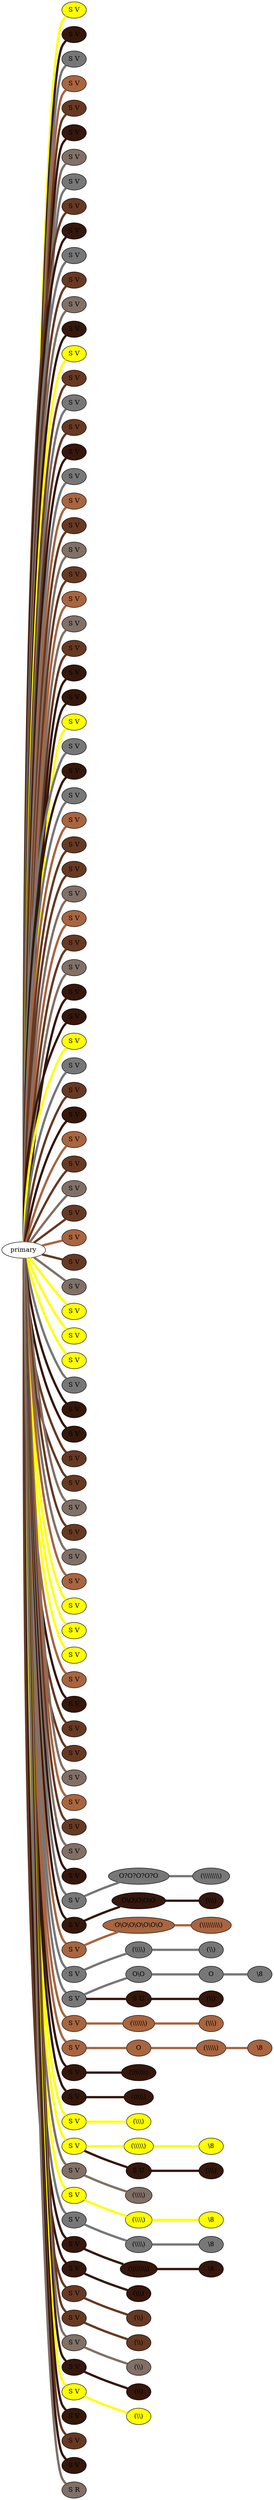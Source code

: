 graph {
 graph [rankdir=LR]
"primary" -- "1" [penwidth=5,color=yellow]
"1" [label="S V", style=filled, fillcolor=yellow]
"primary" -- "2" [penwidth=5,color="#35170C"]
"2" [label="S V", style=filled, fillcolor="#35170C"]
"primary" -- "3" [penwidth=5,color="#777777"]
"3" [label="S V", style=filled, fillcolor="#777777"]
"primary" -- "4" [penwidth=5,color="#A86540"]
"4" [label="S V", style=filled, fillcolor="#A86540"]
"primary" -- "5" [penwidth=5,color="#673923"]
"5" [label="S V", style=filled, fillcolor="#673923"]
"primary" -- "6" [penwidth=5,color="#35170C"]
"6" [label="S V", style=filled, fillcolor="#35170C"]
"primary" -- "7" [penwidth=5,color="#817066"]
"7" [label="S V", style=filled, fillcolor="#817066"]
"primary" -- "8" [penwidth=5,color="#777777"]
"8" [label="S V", style=filled, fillcolor="#777777"]
"primary" -- "9" [penwidth=5,color="#673923"]
"9" [label="S V", style=filled, fillcolor="#673923"]
"primary" -- "10" [penwidth=5,color="#35170C"]
"10" [label="S V", style=filled, fillcolor="#35170C"]
"primary" -- "11" [penwidth=5,color="#777777"]
"11" [label="S V", style=filled, fillcolor="#777777"]
"primary" -- "12" [penwidth=5,color="#673923"]
"12" [label="S V", style=filled, fillcolor="#673923"]
"primary" -- "13" [penwidth=5,color="#817066"]
"13" [label="S V", style=filled, fillcolor="#817066"]
"primary" -- "14" [penwidth=5,color="#35170C"]
"14" [label="S V", style=filled, fillcolor="#35170C"]
"primary" -- "15" [penwidth=5,color=yellow]
"15" [label="S V", style=filled, fillcolor=yellow]
"primary" -- "16" [penwidth=5,color="#673923"]
"16" [label="S V", style=filled, fillcolor="#673923"]
"primary" -- "17" [penwidth=5,color="#777777"]
"17" [label="S V", style=filled, fillcolor="#777777"]
"primary" -- "18" [penwidth=5,color="#673923"]
"18" [label="S V", style=filled, fillcolor="#673923"]
"primary" -- "19" [penwidth=5,color="#35170C"]
"19" [label="S V", style=filled, fillcolor="#35170C"]
"primary" -- "20" [penwidth=5,color="#777777"]
"20" [label="S V", style=filled, fillcolor="#777777"]
"primary" -- "21" [penwidth=5,color="#A86540"]
"21" [label="S V", style=filled, fillcolor="#A86540"]
"primary" -- "22" [penwidth=5,color="#673923"]
"22" [label="S V", style=filled, fillcolor="#673923"]
"primary" -- "23" [penwidth=5,color="#817066"]
"23" [label="S V", style=filled, fillcolor="#817066"]
"primary" -- "24" [penwidth=5,color="#673923"]
"24" [label="S V", style=filled, fillcolor="#673923"]
"primary" -- "25" [penwidth=5,color="#A86540"]
"25" [label="S V", style=filled, fillcolor="#A86540"]
"primary" -- "26" [penwidth=5,color="#817066"]
"26" [label="S V", style=filled, fillcolor="#817066"]
"primary" -- "27" [penwidth=5,color="#673923"]
"27" [label="S V", style=filled, fillcolor="#673923"]
"primary" -- "28" [penwidth=5,color="#35170C"]
"28" [label="S V", style=filled, fillcolor="#35170C"]
"primary" -- "29" [penwidth=5,color="#35170C"]
"29" [label="S V", style=filled, fillcolor="#35170C"]
"primary" -- "30" [penwidth=5,color=yellow]
"30" [label="S V", style=filled, fillcolor=yellow]
"primary" -- "31" [penwidth=5,color="#777777"]
"31" [label="S V", style=filled, fillcolor="#777777"]
"primary" -- "32" [penwidth=5,color="#35170C"]
"32" [label="S V", style=filled, fillcolor="#35170C"]
"primary" -- "33" [penwidth=5,color="#777777"]
"33" [label="S V", style=filled, fillcolor="#777777"]
"primary" -- "34" [penwidth=5,color="#A86540"]
"34" [label="S V", style=filled, fillcolor="#A86540"]
"primary" -- "35" [penwidth=5,color="#673923"]
"35" [label="S V", style=filled, fillcolor="#673923"]
"primary" -- "36" [penwidth=5,color="#673923"]
"36" [label="S V", style=filled, fillcolor="#673923"]
"primary" -- "37" [penwidth=5,color="#817066"]
"37" [label="S V", style=filled, fillcolor="#817066"]
"primary" -- "38" [penwidth=5,color="#A86540"]
"38" [label="S V", style=filled, fillcolor="#A86540"]
"primary" -- "39" [penwidth=5,color="#673923"]
"39" [label="S V", style=filled, fillcolor="#673923"]
"primary" -- "40" [penwidth=5,color="#817066"]
"40" [label="S V", style=filled, fillcolor="#817066"]
"primary" -- "41" [penwidth=5,color="#35170C"]
"41" [label="S V", style=filled, fillcolor="#35170C"]
"primary" -- "42" [penwidth=5,color="#35170C"]
"42" [label="S V", style=filled, fillcolor="#35170C"]
"primary" -- "43" [penwidth=5,color=yellow]
"43" [label="S V", style=filled, fillcolor=yellow]
"primary" -- "44" [penwidth=5,color="#777777"]
"44" [label="S V", style=filled, fillcolor="#777777"]
"primary" -- "45" [penwidth=5,color="#673923"]
"45" [label="S V", style=filled, fillcolor="#673923"]
"primary" -- "46" [penwidth=5,color="#35170C"]
"46" [label="S V", style=filled, fillcolor="#35170C"]
"primary" -- "47" [penwidth=5,color="#A86540"]
"47" [label="S V", style=filled, fillcolor="#A86540"]
"primary" -- "48" [penwidth=5,color="#673923"]
"48" [label="S V", style=filled, fillcolor="#673923"]
"primary" -- "49" [penwidth=5,color="#817066"]
"49" [label="S V", style=filled, fillcolor="#817066"]
"primary" -- "50" [penwidth=5,color="#673923"]
"50" [label="S V", style=filled, fillcolor="#673923"]
"primary" -- "51" [penwidth=5,color="#A86540"]
"51" [label="S V", style=filled, fillcolor="#A86540"]
"primary" -- "52" [penwidth=5,color="#673923"]
"52" [label="S V", style=filled, fillcolor="#673923"]
"primary" -- "53" [penwidth=5,color="#817066"]
"53" [label="S V", style=filled, fillcolor="#817066"]
"primary" -- "54" [penwidth=5,color=yellow]
"54" [label="S V", style=filled, fillcolor=yellow]
"primary" -- "55" [penwidth=5,color=yellow]
"55" [label="S V", style=filled, fillcolor=yellow]
"primary" -- "56" [penwidth=5,color=yellow]
"56" [label="S V", style=filled, fillcolor=yellow]
"primary" -- "57" [penwidth=5,color="#777777"]
"57" [label="S V", style=filled, fillcolor="#777777"]
"primary" -- "58" [penwidth=5,color="#35170C"]
"58" [label="S V", style=filled, fillcolor="#35170C"]
"primary" -- "59" [penwidth=5,color="#35170C"]
"59" [label="S V", style=filled, fillcolor="#35170C"]
"primary" -- "60" [penwidth=5,color="#673923"]
"60" [label="S V", style=filled, fillcolor="#673923"]
"primary" -- "61" [penwidth=5,color="#673923"]
"61" [label="S V", style=filled, fillcolor="#673923"]
"primary" -- "62" [penwidth=5,color="#817066"]
"62" [label="S V", style=filled, fillcolor="#817066"]
"primary" -- "63" [penwidth=5,color="#673923"]
"63" [label="S V", style=filled, fillcolor="#673923"]
"primary" -- "64" [penwidth=5,color="#817066"]
"64" [label="S V", style=filled, fillcolor="#817066"]
"primary" -- "65" [penwidth=5,color="#A86540"]
"65" [label="S V", style=filled, fillcolor="#A86540"]
"primary" -- "66" [penwidth=5,color=yellow]
"66" [label="S V", style=filled, fillcolor=yellow]
"primary" -- "67" [penwidth=5,color=yellow]
"67" [label="S V", style=filled, fillcolor=yellow]
"primary" -- "68" [penwidth=5,color=yellow]
"68" [label="S V", style=filled, fillcolor=yellow]
"primary" -- "69" [penwidth=5,color="#A86540"]
"69" [label="S V", style=filled, fillcolor="#A86540"]
"primary" -- "70" [penwidth=5,color="#35170C"]
"70" [label="S V", style=filled, fillcolor="#35170C"]
"primary" -- "71" [penwidth=5,color="#673923"]
"71" [label="S V", style=filled, fillcolor="#673923"]
"primary" -- "72" [penwidth=5,color="#673923"]
"72" [label="S V", style=filled, fillcolor="#673923"]
"primary" -- "73" [penwidth=5,color="#817066"]
"73" [label="S V", style=filled, fillcolor="#817066"]
"primary" -- "74" [penwidth=5,color="#A86540"]
"74" [label="S V", style=filled, fillcolor="#A86540"]
"primary" -- "75" [penwidth=5,color="#673923"]
"75" [label="S V", style=filled, fillcolor="#673923"]
"primary" -- "76" [penwidth=5,color="#817066"]
"76" [label="S V", style=filled, fillcolor="#817066"]
"primary" -- "77" [penwidth=5,color="#35170C"]
"77" [label="S V", style=filled, fillcolor="#35170C"]
"primary" -- "78" [penwidth=5,color="#777777"]
"78" [label="S V", style=filled, fillcolor="#777777"]
"78" -- "78:0" [penwidth=5,color="#777777"]
"78:0" [label="O?O?O?O?O", style=filled, fillcolor="#777777"]
"78:0" -- "78:1" [penwidth=5,color="#777777"]
"78:1" [label="(\\\\\\\\\\\\\\\\)", style=filled, fillcolor="#777777"]
"primary" -- "79" [penwidth=5,color="#35170C"]
"79" [label="S V", style=filled, fillcolor="#35170C"]
"79" -- "79:0" [penwidth=5,color="#35170C"]
"79:0" [label="O\\O\\O\\O\\O", style=filled, fillcolor="#35170C"]
"79:0" -- "79:1" [penwidth=5,color="#35170C"]
"79:1" [label="(\\\\\\)", style=filled, fillcolor="#35170C"]
"primary" -- "80" [penwidth=5,color="#A86540"]
"80" [label="S V", style=filled, fillcolor="#A86540"]
"80" -- "80:0" [penwidth=5,color="#A86540"]
"80:0" [label="O\\O\\O\\O\\O\\O\\O", style=filled, fillcolor="#A86540"]
"80:0" -- "80:1" [penwidth=5,color="#A86540"]
"80:1" [label="(\\\\\\\\\\\\\\\\\\)", style=filled, fillcolor="#A86540"]
"primary" -- "81" [penwidth=5,color="#777777"]
"81" [label="S V", style=filled, fillcolor="#777777"]
"81" -- "81:0" [penwidth=5,color="#777777"]
"81:0" [label="(\\\\\\\\)", style=filled, fillcolor="#777777"]
"81:0" -- "81:1" [penwidth=5,color="#777777"]
"81:1" [label="(\\\\)", style=filled, fillcolor="#777777"]
"primary" -- "82" [penwidth=5,color="#777777"]
"82" [label="S V", style=filled, fillcolor="#777777"]
"82" -- "82:0" [penwidth=5,color="#777777"]
"82:0" [label="O\\O", style=filled, fillcolor="#777777"]
"82:0" -- "82:1" [penwidth=5,color="#777777"]
"82:1" [label="O", style=filled, fillcolor="#777777"]
"82:1" -- "82:2" [penwidth=5,color="#777777"]
"82:2" [label="\\8", style=filled, fillcolor="#777777"]
"82" -- "82s1" [penwidth=5,color="#35170C"]
"82s1" [label="S U", style=filled, fillcolor="#35170C"]
"82s1" -- "82s1:0" [penwidth=5,color="#35170C"]
"82s1:0" [label="(\\\\)", style=filled, fillcolor="#35170C"]
"primary" -- "83" [penwidth=5,color="#A86540"]
"83" [label="S V", style=filled, fillcolor="#A86540"]
"83" -- "83:0" [penwidth=5,color="#A86540"]
"83:0" [label="(\\\\\\\\\\\\)", style=filled, fillcolor="#A86540"]
"83:0" -- "83:1" [penwidth=5,color="#A86540"]
"83:1" [label="(\\\\\\)", style=filled, fillcolor="#A86540"]
"primary" -- "84" [penwidth=5,color="#A86540"]
"84" [label="S V", style=filled, fillcolor="#A86540"]
"84" -- "84:0" [penwidth=5,color="#A86540"]
"84:0" [label="O", style=filled, fillcolor="#A86540"]
"84:0" -- "84:1" [penwidth=5,color="#A86540"]
"84:1" [label="(\\\\\\\\\\)", style=filled, fillcolor="#A86540"]
"84:1" -- "84:2" [penwidth=5,color="#A86540"]
"84:2" [label="\\8", style=filled, fillcolor="#A86540"]
"primary" -- "85" [penwidth=5,color="#35170C"]
"85" [label="S V", style=filled, fillcolor="#35170C"]
"85" -- "85:0" [penwidth=5,color="#35170C"]
"85:0" [label="(\\\\\\\\\\\\\\)", style=filled, fillcolor="#35170C"]
"primary" -- "86" [penwidth=5,color="#35170C"]
"86" [label="S V", style=filled, fillcolor="#35170C"]
"86" -- "86:0" [penwidth=5,color="#35170C"]
"86:0" [label="(\\\\\\\\\\)", style=filled, fillcolor="#35170C"]
"primary" -- "87" [penwidth=5,color=yellow]
"87" [label="S V", style=filled, fillcolor=yellow]
"87" -- "87:0" [penwidth=5,color=yellow]
"87:0" [label="(\\\\\\)", style=filled, fillcolor=yellow]
"primary" -- "88" [penwidth=5,color=yellow]
"88" [label="S V", style=filled, fillcolor=yellow]
"88" -- "88:0" [penwidth=5,color=yellow]
"88:0" [label="(\\\\\\\\\\)", style=filled, fillcolor=yellow]
"88:0" -- "88:1" [penwidth=5,color=yellow]
"88:1" [label="\\8", style=filled, fillcolor=yellow]
"88" -- "88s1" [penwidth=5,color="#35170C"]
"88s1" [label="S U", style=filled, fillcolor="#35170C"]
"88s1" -- "88s1:0" [penwidth=5,color="#35170C"]
"88s1:0" [label="(\\\\\\)", style=filled, fillcolor="#35170C"]
"primary" -- "89" [penwidth=5,color="#817066"]
"89" [label="S V", style=filled, fillcolor="#817066"]
"89" -- "89:0" [penwidth=5,color="#817066"]
"89:0" [label="(\\\\\\\\)", style=filled, fillcolor="#817066"]
"primary" -- "90" [penwidth=5,color=yellow]
"90" [label="S V", style=filled, fillcolor=yellow]
"90" -- "90:0" [penwidth=5,color=yellow]
"90:0" [label="(\\\\\\\\)", style=filled, fillcolor=yellow]
"90:0" -- "90:1" [penwidth=5,color=yellow]
"90:1" [label="\\8", style=filled, fillcolor=yellow]
"primary" -- "91" [penwidth=5,color="#777777"]
"91" [label="S V", style=filled, fillcolor="#777777"]
"91" -- "91:0" [penwidth=5,color="#777777"]
"91:0" [label="(\\\\\\\\)", style=filled, fillcolor="#777777"]
"91:0" -- "91:1" [penwidth=5,color="#777777"]
"91:1" [label="\\8", style=filled, fillcolor="#777777"]
"primary" -- "92" [penwidth=5,color="#35170C"]
"92" [label="S V", style=filled, fillcolor="#35170C"]
"92" -- "92:0" [penwidth=5,color="#35170C"]
"92:0" [label="(\\\\\\\\\\\\\\\\)", style=filled, fillcolor="#35170C"]
"92:0" -- "92:1" [penwidth=5,color="#35170C"]
"92:1" [label="\\8", style=filled, fillcolor="#35170C"]
"primary" -- "93" [penwidth=5,color="#35170C"]
"93" [label="S V", style=filled, fillcolor="#35170C"]
"93" -- "93:0" [penwidth=5,color="#35170C"]
"93:0" [label="(\\\\\\)", style=filled, fillcolor="#35170C"]
"primary" -- "94" [penwidth=5,color="#673923"]
"94" [label="S V", style=filled, fillcolor="#673923"]
"94" -- "94:0" [penwidth=5,color="#673923"]
"94:0" [label="(\\\\)", style=filled, fillcolor="#673923"]
"primary" -- "95" [penwidth=5,color="#673923"]
"95" [label="S V", style=filled, fillcolor="#673923"]
"95" -- "95:0" [penwidth=5,color="#673923"]
"95:0" [label="(\\\\)", style=filled, fillcolor="#673923"]
"primary" -- "96" [penwidth=5,color="#817066"]
"96" [label="S V", style=filled, fillcolor="#817066"]
"96" -- "96:0" [penwidth=5,color="#817066"]
"96:0" [label="(\\\\)", style=filled, fillcolor="#817066"]
"primary" -- "97" [penwidth=5,color="#35170C"]
"97" [label="S V", style=filled, fillcolor="#35170C"]
"97" -- "97:0" [penwidth=5,color="#35170C"]
"97:0" [label="(\\\\)", style=filled, fillcolor="#35170C"]
"primary" -- "98" [penwidth=5,color=yellow]
"98" [label="S V", style=filled, fillcolor=yellow]
"98" -- "98:0" [penwidth=5,color=yellow]
"98:0" [label="(\\\\)", style=filled, fillcolor=yellow]
"primary" -- "99" [penwidth=5,color="#35170C"]
"99" [label="S V", style=filled, fillcolor="#35170C"]
"primary" -- "100" [penwidth=5,color="#673923"]
"100" [label="S V", style=filled, fillcolor="#673923"]
"primary" -- "101" [penwidth=5,color="#35170C"]
"101" [label="S V", style=filled, fillcolor="#35170C"]
"primary" -- "102" [penwidth=5,color="#817066"]
"102" [label="S R", style=filled, fillcolor="#817066"]
}
